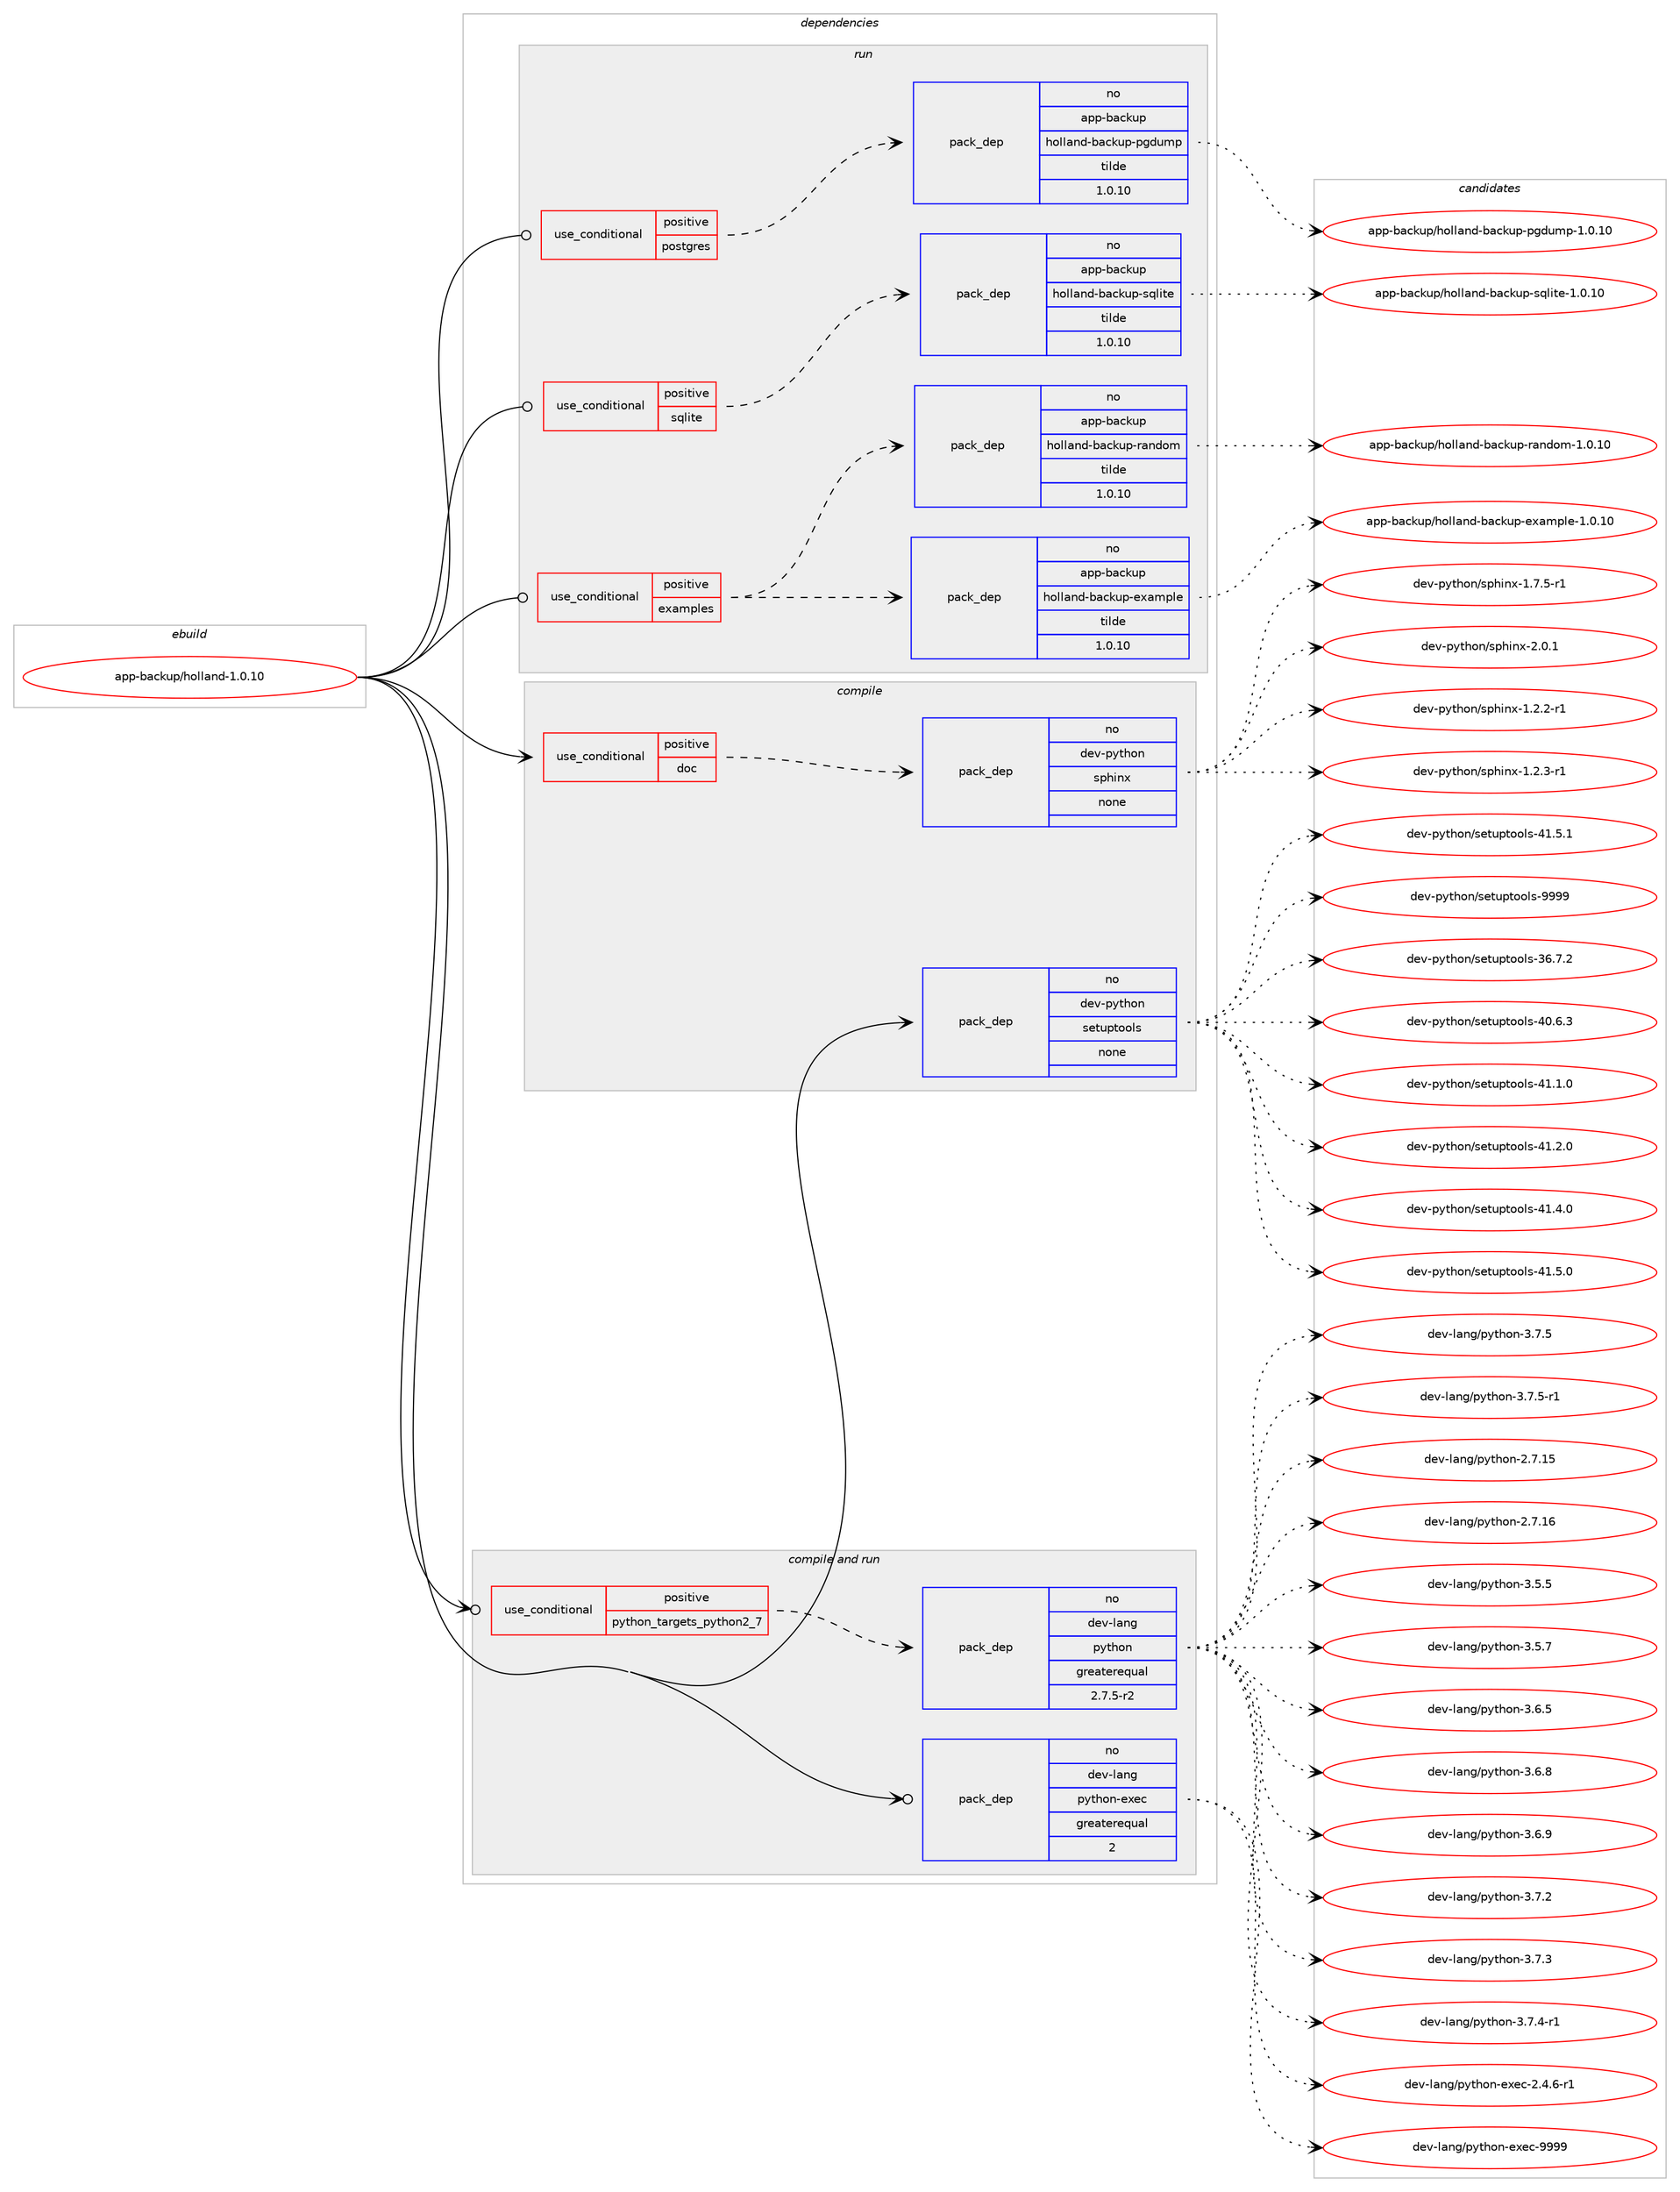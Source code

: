 digraph prolog {

# *************
# Graph options
# *************

newrank=true;
concentrate=true;
compound=true;
graph [rankdir=LR,fontname=Helvetica,fontsize=10,ranksep=1.5];#, ranksep=2.5, nodesep=0.2];
edge  [arrowhead=vee];
node  [fontname=Helvetica,fontsize=10];

# **********
# The ebuild
# **********

subgraph cluster_leftcol {
color=gray;
rank=same;
label=<<i>ebuild</i>>;
id [label="app-backup/holland-1.0.10", color=red, width=4, href="../app-backup/holland-1.0.10.svg"];
}

# ****************
# The dependencies
# ****************

subgraph cluster_midcol {
color=gray;
label=<<i>dependencies</i>>;
subgraph cluster_compile {
fillcolor="#eeeeee";
style=filled;
label=<<i>compile</i>>;
subgraph cond113392 {
dependency474976 [label=<<TABLE BORDER="0" CELLBORDER="1" CELLSPACING="0" CELLPADDING="4"><TR><TD ROWSPAN="3" CELLPADDING="10">use_conditional</TD></TR><TR><TD>positive</TD></TR><TR><TD>doc</TD></TR></TABLE>>, shape=none, color=red];
subgraph pack352960 {
dependency474977 [label=<<TABLE BORDER="0" CELLBORDER="1" CELLSPACING="0" CELLPADDING="4" WIDTH="220"><TR><TD ROWSPAN="6" CELLPADDING="30">pack_dep</TD></TR><TR><TD WIDTH="110">no</TD></TR><TR><TD>dev-python</TD></TR><TR><TD>sphinx</TD></TR><TR><TD>none</TD></TR><TR><TD></TD></TR></TABLE>>, shape=none, color=blue];
}
dependency474976:e -> dependency474977:w [weight=20,style="dashed",arrowhead="vee"];
}
id:e -> dependency474976:w [weight=20,style="solid",arrowhead="vee"];
subgraph pack352961 {
dependency474978 [label=<<TABLE BORDER="0" CELLBORDER="1" CELLSPACING="0" CELLPADDING="4" WIDTH="220"><TR><TD ROWSPAN="6" CELLPADDING="30">pack_dep</TD></TR><TR><TD WIDTH="110">no</TD></TR><TR><TD>dev-python</TD></TR><TR><TD>setuptools</TD></TR><TR><TD>none</TD></TR><TR><TD></TD></TR></TABLE>>, shape=none, color=blue];
}
id:e -> dependency474978:w [weight=20,style="solid",arrowhead="vee"];
}
subgraph cluster_compileandrun {
fillcolor="#eeeeee";
style=filled;
label=<<i>compile and run</i>>;
subgraph cond113393 {
dependency474979 [label=<<TABLE BORDER="0" CELLBORDER="1" CELLSPACING="0" CELLPADDING="4"><TR><TD ROWSPAN="3" CELLPADDING="10">use_conditional</TD></TR><TR><TD>positive</TD></TR><TR><TD>python_targets_python2_7</TD></TR></TABLE>>, shape=none, color=red];
subgraph pack352962 {
dependency474980 [label=<<TABLE BORDER="0" CELLBORDER="1" CELLSPACING="0" CELLPADDING="4" WIDTH="220"><TR><TD ROWSPAN="6" CELLPADDING="30">pack_dep</TD></TR><TR><TD WIDTH="110">no</TD></TR><TR><TD>dev-lang</TD></TR><TR><TD>python</TD></TR><TR><TD>greaterequal</TD></TR><TR><TD>2.7.5-r2</TD></TR></TABLE>>, shape=none, color=blue];
}
dependency474979:e -> dependency474980:w [weight=20,style="dashed",arrowhead="vee"];
}
id:e -> dependency474979:w [weight=20,style="solid",arrowhead="odotvee"];
subgraph pack352963 {
dependency474981 [label=<<TABLE BORDER="0" CELLBORDER="1" CELLSPACING="0" CELLPADDING="4" WIDTH="220"><TR><TD ROWSPAN="6" CELLPADDING="30">pack_dep</TD></TR><TR><TD WIDTH="110">no</TD></TR><TR><TD>dev-lang</TD></TR><TR><TD>python-exec</TD></TR><TR><TD>greaterequal</TD></TR><TR><TD>2</TD></TR></TABLE>>, shape=none, color=blue];
}
id:e -> dependency474981:w [weight=20,style="solid",arrowhead="odotvee"];
}
subgraph cluster_run {
fillcolor="#eeeeee";
style=filled;
label=<<i>run</i>>;
subgraph cond113394 {
dependency474982 [label=<<TABLE BORDER="0" CELLBORDER="1" CELLSPACING="0" CELLPADDING="4"><TR><TD ROWSPAN="3" CELLPADDING="10">use_conditional</TD></TR><TR><TD>positive</TD></TR><TR><TD>examples</TD></TR></TABLE>>, shape=none, color=red];
subgraph pack352964 {
dependency474983 [label=<<TABLE BORDER="0" CELLBORDER="1" CELLSPACING="0" CELLPADDING="4" WIDTH="220"><TR><TD ROWSPAN="6" CELLPADDING="30">pack_dep</TD></TR><TR><TD WIDTH="110">no</TD></TR><TR><TD>app-backup</TD></TR><TR><TD>holland-backup-example</TD></TR><TR><TD>tilde</TD></TR><TR><TD>1.0.10</TD></TR></TABLE>>, shape=none, color=blue];
}
dependency474982:e -> dependency474983:w [weight=20,style="dashed",arrowhead="vee"];
subgraph pack352965 {
dependency474984 [label=<<TABLE BORDER="0" CELLBORDER="1" CELLSPACING="0" CELLPADDING="4" WIDTH="220"><TR><TD ROWSPAN="6" CELLPADDING="30">pack_dep</TD></TR><TR><TD WIDTH="110">no</TD></TR><TR><TD>app-backup</TD></TR><TR><TD>holland-backup-random</TD></TR><TR><TD>tilde</TD></TR><TR><TD>1.0.10</TD></TR></TABLE>>, shape=none, color=blue];
}
dependency474982:e -> dependency474984:w [weight=20,style="dashed",arrowhead="vee"];
}
id:e -> dependency474982:w [weight=20,style="solid",arrowhead="odot"];
subgraph cond113395 {
dependency474985 [label=<<TABLE BORDER="0" CELLBORDER="1" CELLSPACING="0" CELLPADDING="4"><TR><TD ROWSPAN="3" CELLPADDING="10">use_conditional</TD></TR><TR><TD>positive</TD></TR><TR><TD>postgres</TD></TR></TABLE>>, shape=none, color=red];
subgraph pack352966 {
dependency474986 [label=<<TABLE BORDER="0" CELLBORDER="1" CELLSPACING="0" CELLPADDING="4" WIDTH="220"><TR><TD ROWSPAN="6" CELLPADDING="30">pack_dep</TD></TR><TR><TD WIDTH="110">no</TD></TR><TR><TD>app-backup</TD></TR><TR><TD>holland-backup-pgdump</TD></TR><TR><TD>tilde</TD></TR><TR><TD>1.0.10</TD></TR></TABLE>>, shape=none, color=blue];
}
dependency474985:e -> dependency474986:w [weight=20,style="dashed",arrowhead="vee"];
}
id:e -> dependency474985:w [weight=20,style="solid",arrowhead="odot"];
subgraph cond113396 {
dependency474987 [label=<<TABLE BORDER="0" CELLBORDER="1" CELLSPACING="0" CELLPADDING="4"><TR><TD ROWSPAN="3" CELLPADDING="10">use_conditional</TD></TR><TR><TD>positive</TD></TR><TR><TD>sqlite</TD></TR></TABLE>>, shape=none, color=red];
subgraph pack352967 {
dependency474988 [label=<<TABLE BORDER="0" CELLBORDER="1" CELLSPACING="0" CELLPADDING="4" WIDTH="220"><TR><TD ROWSPAN="6" CELLPADDING="30">pack_dep</TD></TR><TR><TD WIDTH="110">no</TD></TR><TR><TD>app-backup</TD></TR><TR><TD>holland-backup-sqlite</TD></TR><TR><TD>tilde</TD></TR><TR><TD>1.0.10</TD></TR></TABLE>>, shape=none, color=blue];
}
dependency474987:e -> dependency474988:w [weight=20,style="dashed",arrowhead="vee"];
}
id:e -> dependency474987:w [weight=20,style="solid",arrowhead="odot"];
}
}

# **************
# The candidates
# **************

subgraph cluster_choices {
rank=same;
color=gray;
label=<<i>candidates</i>>;

subgraph choice352960 {
color=black;
nodesep=1;
choice10010111845112121116104111110471151121041051101204549465046504511449 [label="dev-python/sphinx-1.2.2-r1", color=red, width=4,href="../dev-python/sphinx-1.2.2-r1.svg"];
choice10010111845112121116104111110471151121041051101204549465046514511449 [label="dev-python/sphinx-1.2.3-r1", color=red, width=4,href="../dev-python/sphinx-1.2.3-r1.svg"];
choice10010111845112121116104111110471151121041051101204549465546534511449 [label="dev-python/sphinx-1.7.5-r1", color=red, width=4,href="../dev-python/sphinx-1.7.5-r1.svg"];
choice1001011184511212111610411111047115112104105110120455046484649 [label="dev-python/sphinx-2.0.1", color=red, width=4,href="../dev-python/sphinx-2.0.1.svg"];
dependency474977:e -> choice10010111845112121116104111110471151121041051101204549465046504511449:w [style=dotted,weight="100"];
dependency474977:e -> choice10010111845112121116104111110471151121041051101204549465046514511449:w [style=dotted,weight="100"];
dependency474977:e -> choice10010111845112121116104111110471151121041051101204549465546534511449:w [style=dotted,weight="100"];
dependency474977:e -> choice1001011184511212111610411111047115112104105110120455046484649:w [style=dotted,weight="100"];
}
subgraph choice352961 {
color=black;
nodesep=1;
choice100101118451121211161041111104711510111611711211611111110811545515446554650 [label="dev-python/setuptools-36.7.2", color=red, width=4,href="../dev-python/setuptools-36.7.2.svg"];
choice100101118451121211161041111104711510111611711211611111110811545524846544651 [label="dev-python/setuptools-40.6.3", color=red, width=4,href="../dev-python/setuptools-40.6.3.svg"];
choice100101118451121211161041111104711510111611711211611111110811545524946494648 [label="dev-python/setuptools-41.1.0", color=red, width=4,href="../dev-python/setuptools-41.1.0.svg"];
choice100101118451121211161041111104711510111611711211611111110811545524946504648 [label="dev-python/setuptools-41.2.0", color=red, width=4,href="../dev-python/setuptools-41.2.0.svg"];
choice100101118451121211161041111104711510111611711211611111110811545524946524648 [label="dev-python/setuptools-41.4.0", color=red, width=4,href="../dev-python/setuptools-41.4.0.svg"];
choice100101118451121211161041111104711510111611711211611111110811545524946534648 [label="dev-python/setuptools-41.5.0", color=red, width=4,href="../dev-python/setuptools-41.5.0.svg"];
choice100101118451121211161041111104711510111611711211611111110811545524946534649 [label="dev-python/setuptools-41.5.1", color=red, width=4,href="../dev-python/setuptools-41.5.1.svg"];
choice10010111845112121116104111110471151011161171121161111111081154557575757 [label="dev-python/setuptools-9999", color=red, width=4,href="../dev-python/setuptools-9999.svg"];
dependency474978:e -> choice100101118451121211161041111104711510111611711211611111110811545515446554650:w [style=dotted,weight="100"];
dependency474978:e -> choice100101118451121211161041111104711510111611711211611111110811545524846544651:w [style=dotted,weight="100"];
dependency474978:e -> choice100101118451121211161041111104711510111611711211611111110811545524946494648:w [style=dotted,weight="100"];
dependency474978:e -> choice100101118451121211161041111104711510111611711211611111110811545524946504648:w [style=dotted,weight="100"];
dependency474978:e -> choice100101118451121211161041111104711510111611711211611111110811545524946524648:w [style=dotted,weight="100"];
dependency474978:e -> choice100101118451121211161041111104711510111611711211611111110811545524946534648:w [style=dotted,weight="100"];
dependency474978:e -> choice100101118451121211161041111104711510111611711211611111110811545524946534649:w [style=dotted,weight="100"];
dependency474978:e -> choice10010111845112121116104111110471151011161171121161111111081154557575757:w [style=dotted,weight="100"];
}
subgraph choice352962 {
color=black;
nodesep=1;
choice10010111845108971101034711212111610411111045504655464953 [label="dev-lang/python-2.7.15", color=red, width=4,href="../dev-lang/python-2.7.15.svg"];
choice10010111845108971101034711212111610411111045504655464954 [label="dev-lang/python-2.7.16", color=red, width=4,href="../dev-lang/python-2.7.16.svg"];
choice100101118451089711010347112121116104111110455146534653 [label="dev-lang/python-3.5.5", color=red, width=4,href="../dev-lang/python-3.5.5.svg"];
choice100101118451089711010347112121116104111110455146534655 [label="dev-lang/python-3.5.7", color=red, width=4,href="../dev-lang/python-3.5.7.svg"];
choice100101118451089711010347112121116104111110455146544653 [label="dev-lang/python-3.6.5", color=red, width=4,href="../dev-lang/python-3.6.5.svg"];
choice100101118451089711010347112121116104111110455146544656 [label="dev-lang/python-3.6.8", color=red, width=4,href="../dev-lang/python-3.6.8.svg"];
choice100101118451089711010347112121116104111110455146544657 [label="dev-lang/python-3.6.9", color=red, width=4,href="../dev-lang/python-3.6.9.svg"];
choice100101118451089711010347112121116104111110455146554650 [label="dev-lang/python-3.7.2", color=red, width=4,href="../dev-lang/python-3.7.2.svg"];
choice100101118451089711010347112121116104111110455146554651 [label="dev-lang/python-3.7.3", color=red, width=4,href="../dev-lang/python-3.7.3.svg"];
choice1001011184510897110103471121211161041111104551465546524511449 [label="dev-lang/python-3.7.4-r1", color=red, width=4,href="../dev-lang/python-3.7.4-r1.svg"];
choice100101118451089711010347112121116104111110455146554653 [label="dev-lang/python-3.7.5", color=red, width=4,href="../dev-lang/python-3.7.5.svg"];
choice1001011184510897110103471121211161041111104551465546534511449 [label="dev-lang/python-3.7.5-r1", color=red, width=4,href="../dev-lang/python-3.7.5-r1.svg"];
dependency474980:e -> choice10010111845108971101034711212111610411111045504655464953:w [style=dotted,weight="100"];
dependency474980:e -> choice10010111845108971101034711212111610411111045504655464954:w [style=dotted,weight="100"];
dependency474980:e -> choice100101118451089711010347112121116104111110455146534653:w [style=dotted,weight="100"];
dependency474980:e -> choice100101118451089711010347112121116104111110455146534655:w [style=dotted,weight="100"];
dependency474980:e -> choice100101118451089711010347112121116104111110455146544653:w [style=dotted,weight="100"];
dependency474980:e -> choice100101118451089711010347112121116104111110455146544656:w [style=dotted,weight="100"];
dependency474980:e -> choice100101118451089711010347112121116104111110455146544657:w [style=dotted,weight="100"];
dependency474980:e -> choice100101118451089711010347112121116104111110455146554650:w [style=dotted,weight="100"];
dependency474980:e -> choice100101118451089711010347112121116104111110455146554651:w [style=dotted,weight="100"];
dependency474980:e -> choice1001011184510897110103471121211161041111104551465546524511449:w [style=dotted,weight="100"];
dependency474980:e -> choice100101118451089711010347112121116104111110455146554653:w [style=dotted,weight="100"];
dependency474980:e -> choice1001011184510897110103471121211161041111104551465546534511449:w [style=dotted,weight="100"];
}
subgraph choice352963 {
color=black;
nodesep=1;
choice10010111845108971101034711212111610411111045101120101994550465246544511449 [label="dev-lang/python-exec-2.4.6-r1", color=red, width=4,href="../dev-lang/python-exec-2.4.6-r1.svg"];
choice10010111845108971101034711212111610411111045101120101994557575757 [label="dev-lang/python-exec-9999", color=red, width=4,href="../dev-lang/python-exec-9999.svg"];
dependency474981:e -> choice10010111845108971101034711212111610411111045101120101994550465246544511449:w [style=dotted,weight="100"];
dependency474981:e -> choice10010111845108971101034711212111610411111045101120101994557575757:w [style=dotted,weight="100"];
}
subgraph choice352964 {
color=black;
nodesep=1;
choice9711211245989799107117112471041111081089711010045989799107117112451011209710911210810145494648464948 [label="app-backup/holland-backup-example-1.0.10", color=red, width=4,href="../app-backup/holland-backup-example-1.0.10.svg"];
dependency474983:e -> choice9711211245989799107117112471041111081089711010045989799107117112451011209710911210810145494648464948:w [style=dotted,weight="100"];
}
subgraph choice352965 {
color=black;
nodesep=1;
choice9711211245989799107117112471041111081089711010045989799107117112451149711010011110945494648464948 [label="app-backup/holland-backup-random-1.0.10", color=red, width=4,href="../app-backup/holland-backup-random-1.0.10.svg"];
dependency474984:e -> choice9711211245989799107117112471041111081089711010045989799107117112451149711010011110945494648464948:w [style=dotted,weight="100"];
}
subgraph choice352966 {
color=black;
nodesep=1;
choice97112112459897991071171124710411110810897110100459897991071171124511210310011710911245494648464948 [label="app-backup/holland-backup-pgdump-1.0.10", color=red, width=4,href="../app-backup/holland-backup-pgdump-1.0.10.svg"];
dependency474986:e -> choice97112112459897991071171124710411110810897110100459897991071171124511210310011710911245494648464948:w [style=dotted,weight="100"];
}
subgraph choice352967 {
color=black;
nodesep=1;
choice97112112459897991071171124710411110810897110100459897991071171124511511310810511610145494648464948 [label="app-backup/holland-backup-sqlite-1.0.10", color=red, width=4,href="../app-backup/holland-backup-sqlite-1.0.10.svg"];
dependency474988:e -> choice97112112459897991071171124710411110810897110100459897991071171124511511310810511610145494648464948:w [style=dotted,weight="100"];
}
}

}
